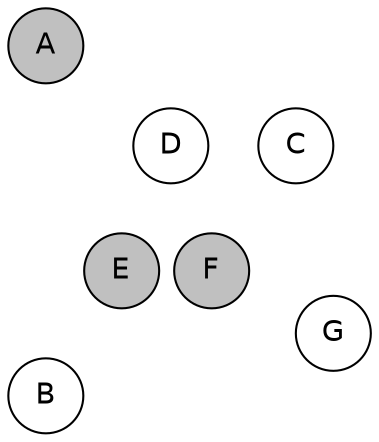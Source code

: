 
graph {

layout = circo;
mindist = .1

node [shape = circle, fontname = Helvetica, margin = 0, style = filled]
edge [style=invis]

subgraph 1 {
	E -- F -- F# -- G -- G# -- A -- A# -- B -- C -- C# -- D -- D# -- E
}

C [fillcolor = white];
C# [fillcolor = gray];
D [fillcolor = white];
D# [fillcolor = white];
E [fillcolor = gray];
F [fillcolor = gray];
F# [fillcolor = white];
G [fillcolor = white];
G# [fillcolor = gray];
A [fillcolor = gray];
A# [fillcolor = cadetblue1];
B [fillcolor = white];
}
